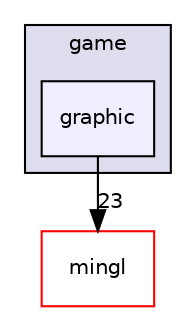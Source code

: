 digraph "libs/game/graphic" {
  compound=true
  node [ fontsize="10", fontname="Helvetica"];
  edge [ labelfontsize="10", labelfontname="Helvetica"];
  subgraph clusterdir_10c992a5ad9d681edc7d46cf538bcb51 {
    graph [ bgcolor="#ddddee", pencolor="black", label="game" fontname="Helvetica", fontsize="10", URL="dir_10c992a5ad9d681edc7d46cf538bcb51.html"]
  dir_a93e348ba5fc0576115edf167d276b1c [shape=box, label="graphic", style="filled", fillcolor="#eeeeff", pencolor="black", URL="dir_a93e348ba5fc0576115edf167d276b1c.html"];
  }
  dir_d4c5b6fad7562fcd9ee8f60dc5abf3ff [shape=box label="mingl" fillcolor="white" style="filled" color="red" URL="dir_d4c5b6fad7562fcd9ee8f60dc5abf3ff.html"];
  dir_a93e348ba5fc0576115edf167d276b1c->dir_d4c5b6fad7562fcd9ee8f60dc5abf3ff [headlabel="23", labeldistance=1.5 headhref="dir_000019_000024.html"];
}
